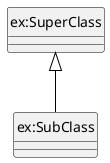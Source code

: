 @startuml

hide class circle
skinparam ClassBorderColor black
skinparam ArrowColor black
skinparam BorderColor black 

"ex:SubClass" -up-|> "ex:SuperClass"

@enduml